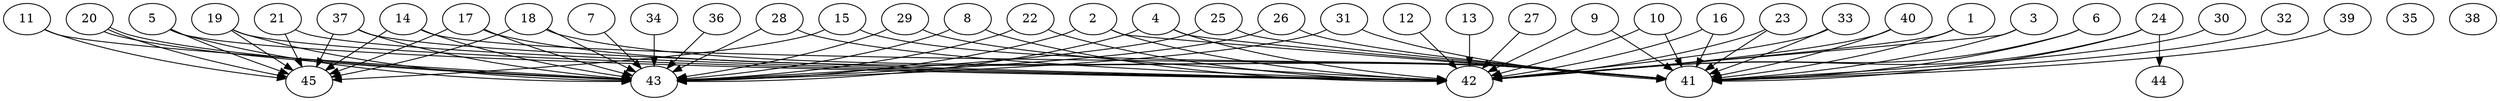 // DAG automatically generated by daggen at Thu Oct  3 14:07:23 2019
// ./daggen --dot -n 45 --ccr 0.3 --fat 0.9 --regular 0.5 --density 0.6 --mindata 5242880 --maxdata 52428800 
digraph G {
  1 [size="68450987", alpha="0.05", expect_size="20535296"] 
  1 -> 41 [size ="20535296"]
  1 -> 42 [size ="20535296"]
  2 [size="27996160", alpha="0.03", expect_size="8398848"] 
  2 -> 41 [size ="8398848"]
  2 -> 42 [size ="8398848"]
  2 -> 43 [size ="8398848"]
  3 [size="120835413", alpha="0.09", expect_size="36250624"] 
  3 -> 41 [size ="36250624"]
  3 -> 42 [size ="36250624"]
  4 [size="104830293", alpha="0.19", expect_size="31449088"] 
  4 -> 41 [size ="31449088"]
  4 -> 42 [size ="31449088"]
  4 -> 43 [size ="31449088"]
  5 [size="149964800", alpha="0.14", expect_size="44989440"] 
  5 -> 42 [size ="44989440"]
  5 -> 43 [size ="44989440"]
  5 -> 45 [size ="44989440"]
  6 [size="40386560", alpha="0.10", expect_size="12115968"] 
  6 -> 41 [size ="12115968"]
  6 -> 42 [size ="12115968"]
  7 [size="124893867", alpha="0.01", expect_size="37468160"] 
  7 -> 43 [size ="37468160"]
  8 [size="76523520", alpha="0.05", expect_size="22957056"] 
  8 -> 42 [size ="22957056"]
  8 -> 43 [size ="22957056"]
  9 [size="52998827", alpha="0.04", expect_size="15899648"] 
  9 -> 41 [size ="15899648"]
  9 -> 42 [size ="15899648"]
  10 [size="77066240", alpha="0.01", expect_size="23119872"] 
  10 -> 41 [size ="23119872"]
  10 -> 42 [size ="23119872"]
  11 [size="76472320", alpha="0.11", expect_size="22941696"] 
  11 -> 43 [size ="22941696"]
  11 -> 45 [size ="22941696"]
  12 [size="118882987", alpha="0.10", expect_size="35664896"] 
  12 -> 42 [size ="35664896"]
  13 [size="141038933", alpha="0.03", expect_size="42311680"] 
  13 -> 42 [size ="42311680"]
  14 [size="51500373", alpha="0.17", expect_size="15450112"] 
  14 -> 41 [size ="15450112"]
  14 -> 43 [size ="15450112"]
  14 -> 45 [size ="15450112"]
  15 [size="43598507", alpha="0.05", expect_size="13079552"] 
  15 -> 41 [size ="13079552"]
  15 -> 45 [size ="13079552"]
  16 [size="155955200", alpha="0.20", expect_size="46786560"] 
  16 -> 41 [size ="46786560"]
  16 -> 42 [size ="46786560"]
  17 [size="80694613", alpha="0.16", expect_size="24208384"] 
  17 -> 41 [size ="24208384"]
  17 -> 43 [size ="24208384"]
  17 -> 45 [size ="24208384"]
  18 [size="92200960", alpha="0.13", expect_size="27660288"] 
  18 -> 41 [size ="27660288"]
  18 -> 43 [size ="27660288"]
  18 -> 45 [size ="27660288"]
  19 [size="132317867", alpha="0.13", expect_size="39695360"] 
  19 -> 42 [size ="39695360"]
  19 -> 43 [size ="39695360"]
  19 -> 45 [size ="39695360"]
  20 [size="163642027", alpha="0.05", expect_size="49092608"] 
  20 -> 43 [size ="49092608"]
  20 -> 43 [size ="49092608"]
  20 -> 45 [size ="49092608"]
  21 [size="170141013", alpha="0.03", expect_size="51042304"] 
  21 -> 42 [size ="51042304"]
  21 -> 45 [size ="51042304"]
  22 [size="102147413", alpha="0.03", expect_size="30644224"] 
  22 -> 42 [size ="30644224"]
  22 -> 43 [size ="30644224"]
  23 [size="23627093", alpha="0.16", expect_size="7088128"] 
  23 -> 41 [size ="7088128"]
  23 -> 42 [size ="7088128"]
  24 [size="45366613", alpha="0.20", expect_size="13609984"] 
  24 -> 41 [size ="13609984"]
  24 -> 42 [size ="13609984"]
  24 -> 44 [size ="13609984"]
  25 [size="19404800", alpha="0.01", expect_size="5821440"] 
  25 -> 41 [size ="5821440"]
  25 -> 43 [size ="5821440"]
  26 [size="61928107", alpha="0.05", expect_size="18578432"] 
  26 -> 41 [size ="18578432"]
  26 -> 43 [size ="18578432"]
  27 [size="60740267", alpha="0.02", expect_size="18222080"] 
  27 -> 42 [size ="18222080"]
  28 [size="26985813", alpha="0.07", expect_size="8095744"] 
  28 -> 42 [size ="8095744"]
  28 -> 43 [size ="8095744"]
  29 [size="126481067", alpha="0.17", expect_size="37944320"] 
  29 -> 42 [size ="37944320"]
  29 -> 43 [size ="37944320"]
  30 [size="68287147", alpha="0.14", expect_size="20486144"] 
  30 -> 41 [size ="20486144"]
  31 [size="104372907", alpha="0.18", expect_size="31311872"] 
  31 -> 41 [size ="31311872"]
  31 -> 43 [size ="31311872"]
  32 [size="128430080", alpha="0.16", expect_size="38529024"] 
  32 -> 41 [size ="38529024"]
  33 [size="150981973", alpha="0.09", expect_size="45294592"] 
  33 -> 41 [size ="45294592"]
  33 -> 42 [size ="45294592"]
  34 [size="118097920", alpha="0.06", expect_size="35429376"] 
  34 -> 43 [size ="35429376"]
  35 [size="117138773", alpha="0.07", expect_size="35141632"] 
  36 [size="123303253", alpha="0.06", expect_size="36990976"] 
  36 -> 43 [size ="36990976"]
  37 [size="159508480", alpha="0.12", expect_size="47852544"] 
  37 -> 42 [size ="47852544"]
  37 -> 43 [size ="47852544"]
  37 -> 45 [size ="47852544"]
  38 [size="18595840", alpha="0.08", expect_size="5578752"] 
  39 [size="74188800", alpha="0.19", expect_size="22256640"] 
  39 -> 41 [size ="22256640"]
  40 [size="47243947", alpha="0.08", expect_size="14173184"] 
  40 -> 41 [size ="14173184"]
  40 -> 42 [size ="14173184"]
  41 [size="154630827", alpha="0.17", expect_size="46389248"] 
  42 [size="140779520", alpha="0.16", expect_size="42233856"] 
  43 [size="107096747", alpha="0.16", expect_size="32129024"] 
  44 [size="19865600", alpha="0.20", expect_size="5959680"] 
  45 [size="70389760", alpha="0.04", expect_size="21116928"] 
}

